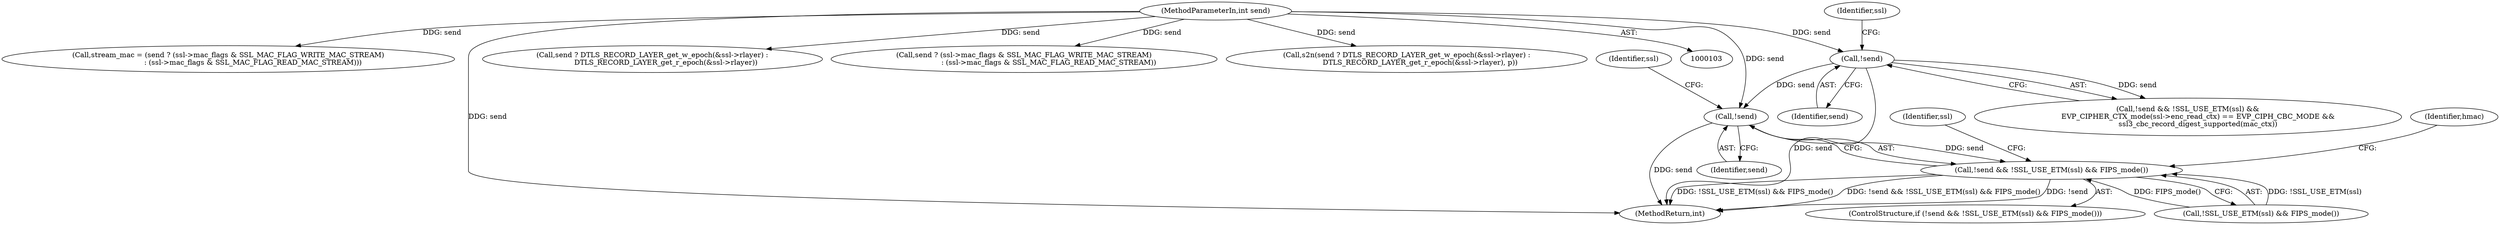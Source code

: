 digraph "0_openssl_4ad93618d26a3ea23d36ad5498ff4f59eff3a4d2_3@API" {
"1000377" [label="(Call,!send)"];
"1000287" [label="(Call,!send)"];
"1000107" [label="(MethodParameterIn,int send)"];
"1000376" [label="(Call,!send && !SSL_USE_ETM(ssl) && FIPS_mode())"];
"1000107" [label="(MethodParameterIn,int send)"];
"1000288" [label="(Identifier,send)"];
"1000388" [label="(Identifier,ssl)"];
"1000120" [label="(Call,stream_mac = (send ? (ssl->mac_flags & SSL_MAC_FLAG_WRITE_MAC_STREAM)\n                      : (ssl->mac_flags & SSL_MAC_FLAG_READ_MAC_STREAM)))"];
"1000375" [label="(ControlStructure,if (!send && !SSL_USE_ETM(ssl) && FIPS_mode()))"];
"1000286" [label="(Call,!send && !SSL_USE_ETM(ssl) &&\n         EVP_CIPHER_CTX_mode(ssl->enc_read_ctx) == EVP_CIPH_CBC_MODE &&\n         ssl3_cbc_record_digest_supported(mac_ctx))"];
"1000211" [label="(Call,send ? DTLS_RECORD_LAYER_get_w_epoch(&ssl->rlayer) :\n            DTLS_RECORD_LAYER_get_r_epoch(&ssl->rlayer))"];
"1000382" [label="(Identifier,ssl)"];
"1000292" [label="(Identifier,ssl)"];
"1000506" [label="(MethodReturn,int)"];
"1000377" [label="(Call,!send)"];
"1000287" [label="(Call,!send)"];
"1000122" [label="(Call,send ? (ssl->mac_flags & SSL_MAC_FLAG_WRITE_MAC_STREAM)\n                      : (ssl->mac_flags & SSL_MAC_FLAG_READ_MAC_STREAM))"];
"1000379" [label="(Call,!SSL_USE_ETM(ssl) && FIPS_mode())"];
"1000210" [label="(Call,s2n(send ? DTLS_RECORD_LAYER_get_w_epoch(&ssl->rlayer) :\n            DTLS_RECORD_LAYER_get_r_epoch(&ssl->rlayer), p))"];
"1000407" [label="(Identifier,hmac)"];
"1000376" [label="(Call,!send && !SSL_USE_ETM(ssl) && FIPS_mode())"];
"1000378" [label="(Identifier,send)"];
"1000377" -> "1000376"  [label="AST: "];
"1000377" -> "1000378"  [label="CFG: "];
"1000378" -> "1000377"  [label="AST: "];
"1000382" -> "1000377"  [label="CFG: "];
"1000376" -> "1000377"  [label="CFG: "];
"1000377" -> "1000506"  [label="DDG: send"];
"1000377" -> "1000376"  [label="DDG: send"];
"1000287" -> "1000377"  [label="DDG: send"];
"1000107" -> "1000377"  [label="DDG: send"];
"1000287" -> "1000286"  [label="AST: "];
"1000287" -> "1000288"  [label="CFG: "];
"1000288" -> "1000287"  [label="AST: "];
"1000292" -> "1000287"  [label="CFG: "];
"1000286" -> "1000287"  [label="CFG: "];
"1000287" -> "1000506"  [label="DDG: send"];
"1000287" -> "1000286"  [label="DDG: send"];
"1000107" -> "1000287"  [label="DDG: send"];
"1000107" -> "1000103"  [label="AST: "];
"1000107" -> "1000506"  [label="DDG: send"];
"1000107" -> "1000120"  [label="DDG: send"];
"1000107" -> "1000122"  [label="DDG: send"];
"1000107" -> "1000210"  [label="DDG: send"];
"1000107" -> "1000211"  [label="DDG: send"];
"1000376" -> "1000375"  [label="AST: "];
"1000376" -> "1000379"  [label="CFG: "];
"1000379" -> "1000376"  [label="AST: "];
"1000388" -> "1000376"  [label="CFG: "];
"1000407" -> "1000376"  [label="CFG: "];
"1000376" -> "1000506"  [label="DDG: !send && !SSL_USE_ETM(ssl) && FIPS_mode()"];
"1000376" -> "1000506"  [label="DDG: !send"];
"1000376" -> "1000506"  [label="DDG: !SSL_USE_ETM(ssl) && FIPS_mode()"];
"1000379" -> "1000376"  [label="DDG: !SSL_USE_ETM(ssl)"];
"1000379" -> "1000376"  [label="DDG: FIPS_mode()"];
}
